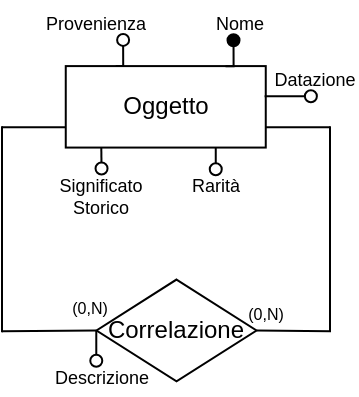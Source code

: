 <mxfile version="24.2.5" type="device">
  <diagram id="2Iu8DvV5Jc0suGFnN7tu" name="Pagina-1">
    <mxGraphModel dx="1020" dy="606" grid="1" gridSize="10" guides="1" tooltips="1" connect="1" arrows="1" fold="1" page="1" pageScale="1" pageWidth="827" pageHeight="1169" math="0" shadow="0">
      <root>
        <mxCell id="0" />
        <mxCell id="1" parent="0" />
        <mxCell id="qb_HpdKWKZdvgE7JPw1T-2" value="Oggetto" style="whiteSpace=wrap;html=1;align=center;" parent="1" vertex="1">
          <mxGeometry x="361.88" y="220.045" width="100" height="40.739" as="geometry" />
        </mxCell>
        <mxCell id="qb_HpdKWKZdvgE7JPw1T-3" value="Correlazione" style="shape=rhombus;perimeter=rhombusPerimeter;whiteSpace=wrap;html=1;align=center;" parent="1" vertex="1">
          <mxGeometry x="377.26" y="326.778" width="80" height="50.924" as="geometry" />
        </mxCell>
        <mxCell id="qb_HpdKWKZdvgE7JPw1T-4" value="&lt;font style=&quot;font-size: 9px;&quot;&gt;Nome&lt;/font&gt;" style="text;html=1;align=center;verticalAlign=middle;whiteSpace=wrap;rounded=0;" parent="1" vertex="1">
          <mxGeometry x="429.38" y="187.151" width="40" height="22" as="geometry" />
        </mxCell>
        <mxCell id="qb_HpdKWKZdvgE7JPw1T-5" value="&lt;font style=&quot;font-size: 9px;&quot;&gt;Provenienza&lt;/font&gt;" style="text;html=1;align=center;verticalAlign=middle;whiteSpace=wrap;rounded=0;" parent="1" vertex="1">
          <mxGeometry x="356.88" y="189.491" width="40" height="17.314" as="geometry" />
        </mxCell>
        <mxCell id="qb_HpdKWKZdvgE7JPw1T-6" value="&lt;font style=&quot;font-size: 9px;&quot;&gt;Datazione&lt;/font&gt;" style="text;html=1;align=center;verticalAlign=middle;whiteSpace=wrap;rounded=0;" parent="1" vertex="1">
          <mxGeometry x="469.38" y="217.02" width="35" height="18" as="geometry" />
        </mxCell>
        <mxCell id="qb_HpdKWKZdvgE7JPw1T-7" value="&lt;p style=&quot;line-height: 77%;&quot;&gt;&lt;font style=&quot;font-size: 9px;&quot;&gt;Significato Storico&lt;/font&gt;&lt;/p&gt;" style="text;html=1;align=center;verticalAlign=middle;whiteSpace=wrap;rounded=0;spacing=2;spacingTop=0;" parent="1" vertex="1">
          <mxGeometry x="352.26" y="276.12" width="55" height="17.314" as="geometry" />
        </mxCell>
        <mxCell id="qb_HpdKWKZdvgE7JPw1T-8" style="edgeStyle=orthogonalEdgeStyle;rounded=0;orthogonalLoop=1;jettySize=auto;html=1;exitX=0.25;exitY=0;exitDx=0;exitDy=0;entryX=0.842;entryY=1.009;entryDx=0;entryDy=0;entryPerimeter=0;endArrow=oval;endFill=0;" parent="1" source="qb_HpdKWKZdvgE7JPw1T-2" target="qb_HpdKWKZdvgE7JPw1T-5" edge="1">
          <mxGeometry relative="1" as="geometry" />
        </mxCell>
        <mxCell id="qb_HpdKWKZdvgE7JPw1T-9" style="edgeStyle=orthogonalEdgeStyle;rounded=0;orthogonalLoop=1;jettySize=auto;html=1;exitX=0.75;exitY=1;exitDx=0;exitDy=0;entryX=0.578;entryY=0.124;entryDx=0;entryDy=0;entryPerimeter=0;endArrow=oval;endFill=0;" parent="1" source="qb_HpdKWKZdvgE7JPw1T-2" edge="1">
          <mxGeometry relative="1" as="geometry">
            <mxPoint x="436.88" y="271.589" as="targetPoint" />
          </mxGeometry>
        </mxCell>
        <mxCell id="qb_HpdKWKZdvgE7JPw1T-10" value="&lt;font style=&quot;font-size: 8px;&quot;&gt;(0,N)&lt;/font&gt;" style="text;html=1;align=center;verticalAlign=middle;whiteSpace=wrap;rounded=1;strokeColor=none;glass=0;" parent="1" vertex="1">
          <mxGeometry x="349.38" y="330.61" width="50" height="19" as="geometry" />
        </mxCell>
        <mxCell id="qb_HpdKWKZdvgE7JPw1T-11" value="&lt;font style=&quot;font-size: 8px;&quot;&gt;(0,N)&lt;/font&gt;" style="text;html=1;align=center;verticalAlign=middle;whiteSpace=wrap;rounded=1;strokeColor=none;glass=0;" parent="1" vertex="1">
          <mxGeometry x="436.88" y="330.61" width="50" height="24.24" as="geometry" />
        </mxCell>
        <mxCell id="qb_HpdKWKZdvgE7JPw1T-12" value="&lt;font style=&quot;font-size: 9px;&quot;&gt;Descrizione&lt;/font&gt;" style="text;html=1;align=center;verticalAlign=middle;whiteSpace=wrap;rounded=0;" parent="1" vertex="1">
          <mxGeometry x="360.14" y="366.69" width="40" height="17.314" as="geometry" />
        </mxCell>
        <mxCell id="qb_HpdKWKZdvgE7JPw1T-13" value="&lt;font style=&quot;font-size: 9px;&quot;&gt;Rarità&lt;/font&gt;" style="text;html=1;align=center;verticalAlign=middle;whiteSpace=wrap;rounded=0;" parent="1" vertex="1">
          <mxGeometry x="417.26" y="270.022" width="40" height="17.314" as="geometry" />
        </mxCell>
        <mxCell id="qb_HpdKWKZdvgE7JPw1T-14" style="edgeStyle=orthogonalEdgeStyle;rounded=0;orthogonalLoop=1;jettySize=auto;html=1;exitX=0.75;exitY=1;exitDx=0;exitDy=0;entryX=0.578;entryY=0.124;entryDx=0;entryDy=0;entryPerimeter=0;endArrow=oval;endFill=0;" parent="1" edge="1">
          <mxGeometry relative="1" as="geometry">
            <mxPoint x="379.65" y="260.78" as="sourcePoint" />
            <mxPoint x="379.77" y="271.249" as="targetPoint" />
          </mxGeometry>
        </mxCell>
        <mxCell id="qb_HpdKWKZdvgE7JPw1T-15" style="edgeStyle=orthogonalEdgeStyle;rounded=0;orthogonalLoop=1;jettySize=auto;html=1;exitX=1;exitY=0;exitDx=0;exitDy=0;endArrow=oval;endFill=0;" parent="1" edge="1">
          <mxGeometry relative="1" as="geometry">
            <mxPoint x="377.14" y="352.38" as="sourcePoint" />
            <mxPoint x="377.14" y="367.38" as="targetPoint" />
          </mxGeometry>
        </mxCell>
        <mxCell id="qb_HpdKWKZdvgE7JPw1T-16" value="" style="endArrow=none;html=1;rounded=0;entryX=0;entryY=0.75;entryDx=0;entryDy=0;" parent="1" target="qb_HpdKWKZdvgE7JPw1T-2" edge="1">
          <mxGeometry width="50" height="50" relative="1" as="geometry">
            <mxPoint x="330" y="250.61" as="sourcePoint" />
            <mxPoint x="330" y="269.61" as="targetPoint" />
          </mxGeometry>
        </mxCell>
        <mxCell id="qb_HpdKWKZdvgE7JPw1T-17" value="" style="endArrow=none;html=1;rounded=0;" parent="1" edge="1">
          <mxGeometry width="50" height="50" relative="1" as="geometry">
            <mxPoint x="330" y="353.11" as="sourcePoint" />
            <mxPoint x="330" y="250.11" as="targetPoint" />
          </mxGeometry>
        </mxCell>
        <mxCell id="qb_HpdKWKZdvgE7JPw1T-18" value="" style="endArrow=none;html=1;rounded=0;entryX=0;entryY=0.5;entryDx=0;entryDy=0;" parent="1" target="qb_HpdKWKZdvgE7JPw1T-3" edge="1">
          <mxGeometry width="50" height="50" relative="1" as="geometry">
            <mxPoint x="330" y="352.61" as="sourcePoint" />
            <mxPoint x="360" y="339.61" as="targetPoint" />
          </mxGeometry>
        </mxCell>
        <mxCell id="qb_HpdKWKZdvgE7JPw1T-19" value="" style="endArrow=none;html=1;rounded=0;exitX=1;exitY=0.5;exitDx=0;exitDy=0;" parent="1" source="qb_HpdKWKZdvgE7JPw1T-3" edge="1">
          <mxGeometry width="50" height="50" relative="1" as="geometry">
            <mxPoint x="450" y="329.61" as="sourcePoint" />
            <mxPoint x="494.5" y="352.61" as="targetPoint" />
          </mxGeometry>
        </mxCell>
        <mxCell id="qb_HpdKWKZdvgE7JPw1T-20" value="" style="endArrow=none;html=1;rounded=0;" parent="1" edge="1">
          <mxGeometry width="50" height="50" relative="1" as="geometry">
            <mxPoint x="494" y="352.61" as="sourcePoint" />
            <mxPoint x="494" y="250.11" as="targetPoint" />
          </mxGeometry>
        </mxCell>
        <mxCell id="qb_HpdKWKZdvgE7JPw1T-21" value="" style="endArrow=none;html=1;rounded=0;entryX=0;entryY=0.75;entryDx=0;entryDy=0;" parent="1" edge="1">
          <mxGeometry width="50" height="50" relative="1" as="geometry">
            <mxPoint x="461.88" y="250.61" as="sourcePoint" />
            <mxPoint x="493.88" y="250.61" as="targetPoint" />
          </mxGeometry>
        </mxCell>
        <mxCell id="qb_HpdKWKZdvgE7JPw1T-22" style="edgeStyle=orthogonalEdgeStyle;rounded=0;orthogonalLoop=1;jettySize=auto;html=1;exitX=0.25;exitY=0;exitDx=0;exitDy=0;entryX=0.842;entryY=1.009;entryDx=0;entryDy=0;entryPerimeter=0;endArrow=oval;endFill=1;" parent="1" edge="1">
          <mxGeometry relative="1" as="geometry">
            <mxPoint x="441.76" y="220.14" as="sourcePoint" />
            <mxPoint x="445.76" y="207.14" as="targetPoint" />
          </mxGeometry>
        </mxCell>
        <mxCell id="qb_HpdKWKZdvgE7JPw1T-23" style="edgeStyle=orthogonalEdgeStyle;rounded=0;orthogonalLoop=1;jettySize=auto;html=1;exitX=1;exitY=0.5;exitDx=0;exitDy=0;endArrow=oval;endFill=0;" parent="1" edge="1">
          <mxGeometry relative="1" as="geometry">
            <mxPoint x="461.32" y="235.12" as="sourcePoint" />
            <mxPoint x="484.44" y="235.12" as="targetPoint" />
          </mxGeometry>
        </mxCell>
      </root>
    </mxGraphModel>
  </diagram>
</mxfile>
